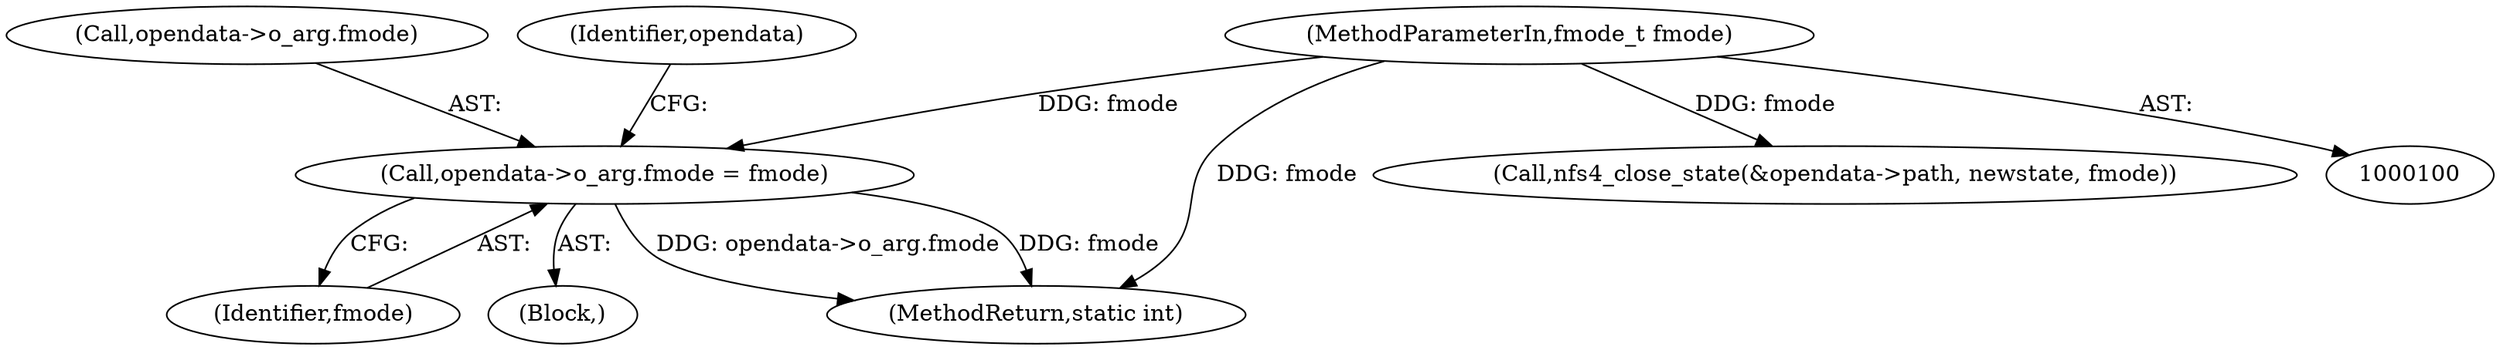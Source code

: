 digraph "0_linux_dc0b027dfadfcb8a5504f7d8052754bf8d501ab9_13@API" {
"1000114" [label="(Call,opendata->o_arg.fmode = fmode)"];
"1000102" [label="(MethodParameterIn,fmode_t fmode)"];
"1000120" [label="(Identifier,fmode)"];
"1000114" [label="(Call,opendata->o_arg.fmode = fmode)"];
"1000115" [label="(Call,opendata->o_arg.fmode)"];
"1000163" [label="(Call,nfs4_close_state(&opendata->path, newstate, fmode))"];
"1000104" [label="(Block,)"];
"1000176" [label="(MethodReturn,static int)"];
"1000102" [label="(MethodParameterIn,fmode_t fmode)"];
"1000124" [label="(Identifier,opendata)"];
"1000114" -> "1000104"  [label="AST: "];
"1000114" -> "1000120"  [label="CFG: "];
"1000115" -> "1000114"  [label="AST: "];
"1000120" -> "1000114"  [label="AST: "];
"1000124" -> "1000114"  [label="CFG: "];
"1000114" -> "1000176"  [label="DDG: opendata->o_arg.fmode"];
"1000114" -> "1000176"  [label="DDG: fmode"];
"1000102" -> "1000114"  [label="DDG: fmode"];
"1000102" -> "1000100"  [label="AST: "];
"1000102" -> "1000176"  [label="DDG: fmode"];
"1000102" -> "1000163"  [label="DDG: fmode"];
}
